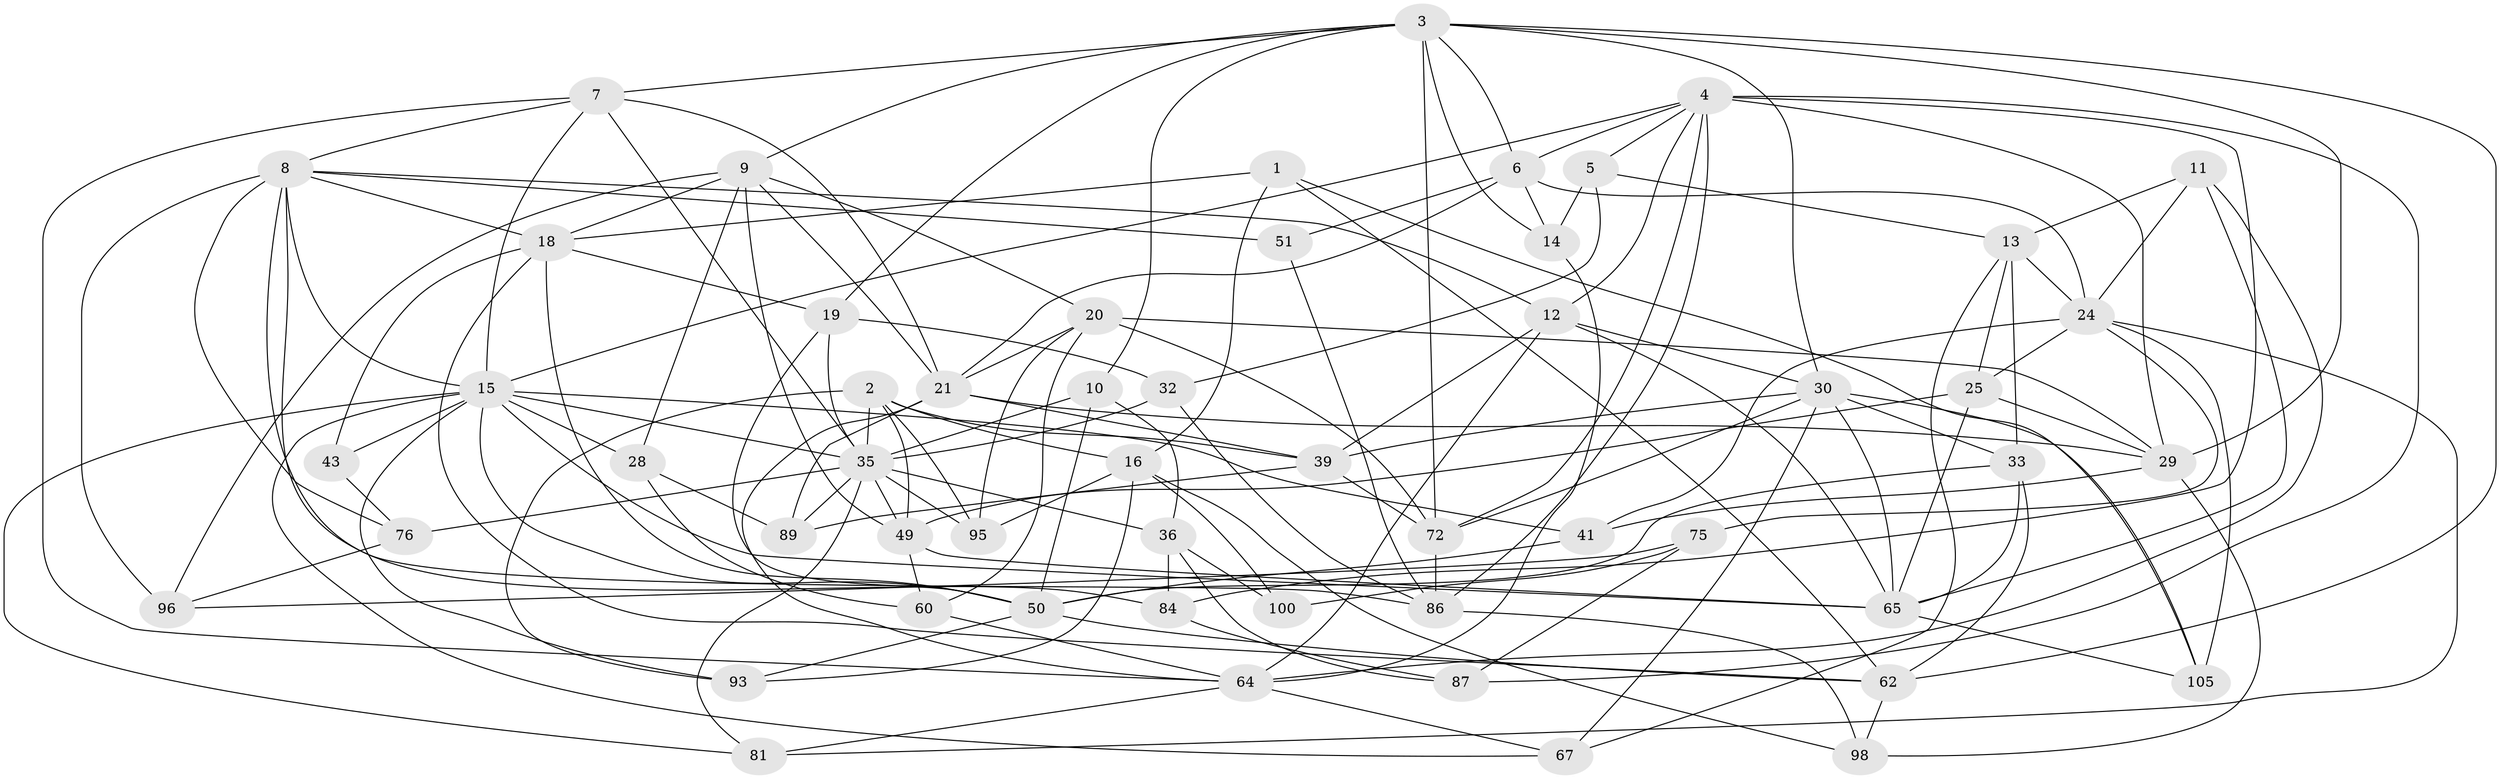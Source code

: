 // original degree distribution, {4: 1.0}
// Generated by graph-tools (version 1.1) at 2025/16/03/09/25 04:16:40]
// undirected, 54 vertices, 153 edges
graph export_dot {
graph [start="1"]
  node [color=gray90,style=filled];
  1;
  2 [super="+71"];
  3 [super="+57+99"];
  4 [super="+23+52+70"];
  5;
  6 [super="+104"];
  7 [super="+22"];
  8 [super="+106+79+44"];
  9 [super="+85+61"];
  10;
  11;
  12 [super="+97"];
  13 [super="+27+48"];
  14;
  15 [super="+17+26"];
  16 [super="+38"];
  18 [super="+90+40"];
  19 [super="+34"];
  20 [super="+92"];
  21 [super="+58+94"];
  24 [super="+37"];
  25 [super="+78"];
  28;
  29 [super="+56+66"];
  30 [super="+31"];
  32;
  33 [super="+47"];
  35 [super="+42+45+63"];
  36 [super="+88"];
  39 [super="+91"];
  41;
  43;
  49 [super="+80"];
  50 [super="+77+53"];
  51;
  60;
  62 [super="+82"];
  64 [super="+74+108"];
  65 [super="+83+73"];
  67;
  72 [super="+107"];
  75;
  76;
  81;
  84;
  86 [super="+103"];
  87;
  89;
  93;
  95;
  96;
  98;
  100;
  105;
  1 -- 16;
  1 -- 105;
  1 -- 62;
  1 -- 18;
  2 -- 49;
  2 -- 39;
  2 -- 16;
  2 -- 93;
  2 -- 95;
  2 -- 35;
  3 -- 30;
  3 -- 7;
  3 -- 62;
  3 -- 9;
  3 -- 10;
  3 -- 14;
  3 -- 19;
  3 -- 29;
  3 -- 72;
  3 -- 6;
  4 -- 87;
  4 -- 72;
  4 -- 5;
  4 -- 12;
  4 -- 29 [weight=2];
  4 -- 15;
  4 -- 86;
  4 -- 6;
  4 -- 84;
  5 -- 14;
  5 -- 32;
  5 -- 13;
  6 -- 21;
  6 -- 51;
  6 -- 14;
  6 -- 24;
  7 -- 21;
  7 -- 8;
  7 -- 64;
  7 -- 35;
  7 -- 15;
  8 -- 84;
  8 -- 96;
  8 -- 86;
  8 -- 51 [weight=2];
  8 -- 76;
  8 -- 12;
  8 -- 18;
  8 -- 15;
  9 -- 28;
  9 -- 49;
  9 -- 96;
  9 -- 18 [weight=2];
  9 -- 21;
  9 -- 20;
  10 -- 36;
  10 -- 50;
  10 -- 35;
  11 -- 24;
  11 -- 64;
  11 -- 13;
  11 -- 65;
  12 -- 65;
  12 -- 64;
  12 -- 30;
  12 -- 39;
  13 -- 25 [weight=2];
  13 -- 67;
  13 -- 33 [weight=2];
  13 -- 24;
  14 -- 64;
  15 -- 81;
  15 -- 93;
  15 -- 67;
  15 -- 41;
  15 -- 50;
  15 -- 28;
  15 -- 65;
  15 -- 43;
  15 -- 35;
  16 -- 98;
  16 -- 95;
  16 -- 100;
  16 -- 93;
  18 -- 43 [weight=2];
  18 -- 19 [weight=2];
  18 -- 50;
  18 -- 62;
  19 -- 50;
  19 -- 32;
  19 -- 35;
  20 -- 29;
  20 -- 72;
  20 -- 21;
  20 -- 60;
  20 -- 95;
  21 -- 89;
  21 -- 29;
  21 -- 64;
  21 -- 39;
  24 -- 81;
  24 -- 105;
  24 -- 25;
  24 -- 75;
  24 -- 41;
  25 -- 29;
  25 -- 65;
  25 -- 49;
  28 -- 89;
  28 -- 60;
  29 -- 41;
  29 -- 98;
  30 -- 105;
  30 -- 72;
  30 -- 65;
  30 -- 33;
  30 -- 67;
  30 -- 39;
  32 -- 86;
  32 -- 35;
  33 -- 62;
  33 -- 50;
  33 -- 65;
  35 -- 49;
  35 -- 95;
  35 -- 81;
  35 -- 36;
  35 -- 76;
  35 -- 89;
  36 -- 100 [weight=2];
  36 -- 84;
  36 -- 87;
  39 -- 72;
  39 -- 89;
  41 -- 50;
  43 -- 76;
  49 -- 65;
  49 -- 60;
  50 -- 93;
  50 -- 62;
  51 -- 86;
  60 -- 64;
  62 -- 98;
  64 -- 67;
  64 -- 81;
  65 -- 105;
  72 -- 86;
  75 -- 96;
  75 -- 87;
  75 -- 100;
  76 -- 96;
  84 -- 87;
  86 -- 98;
}

